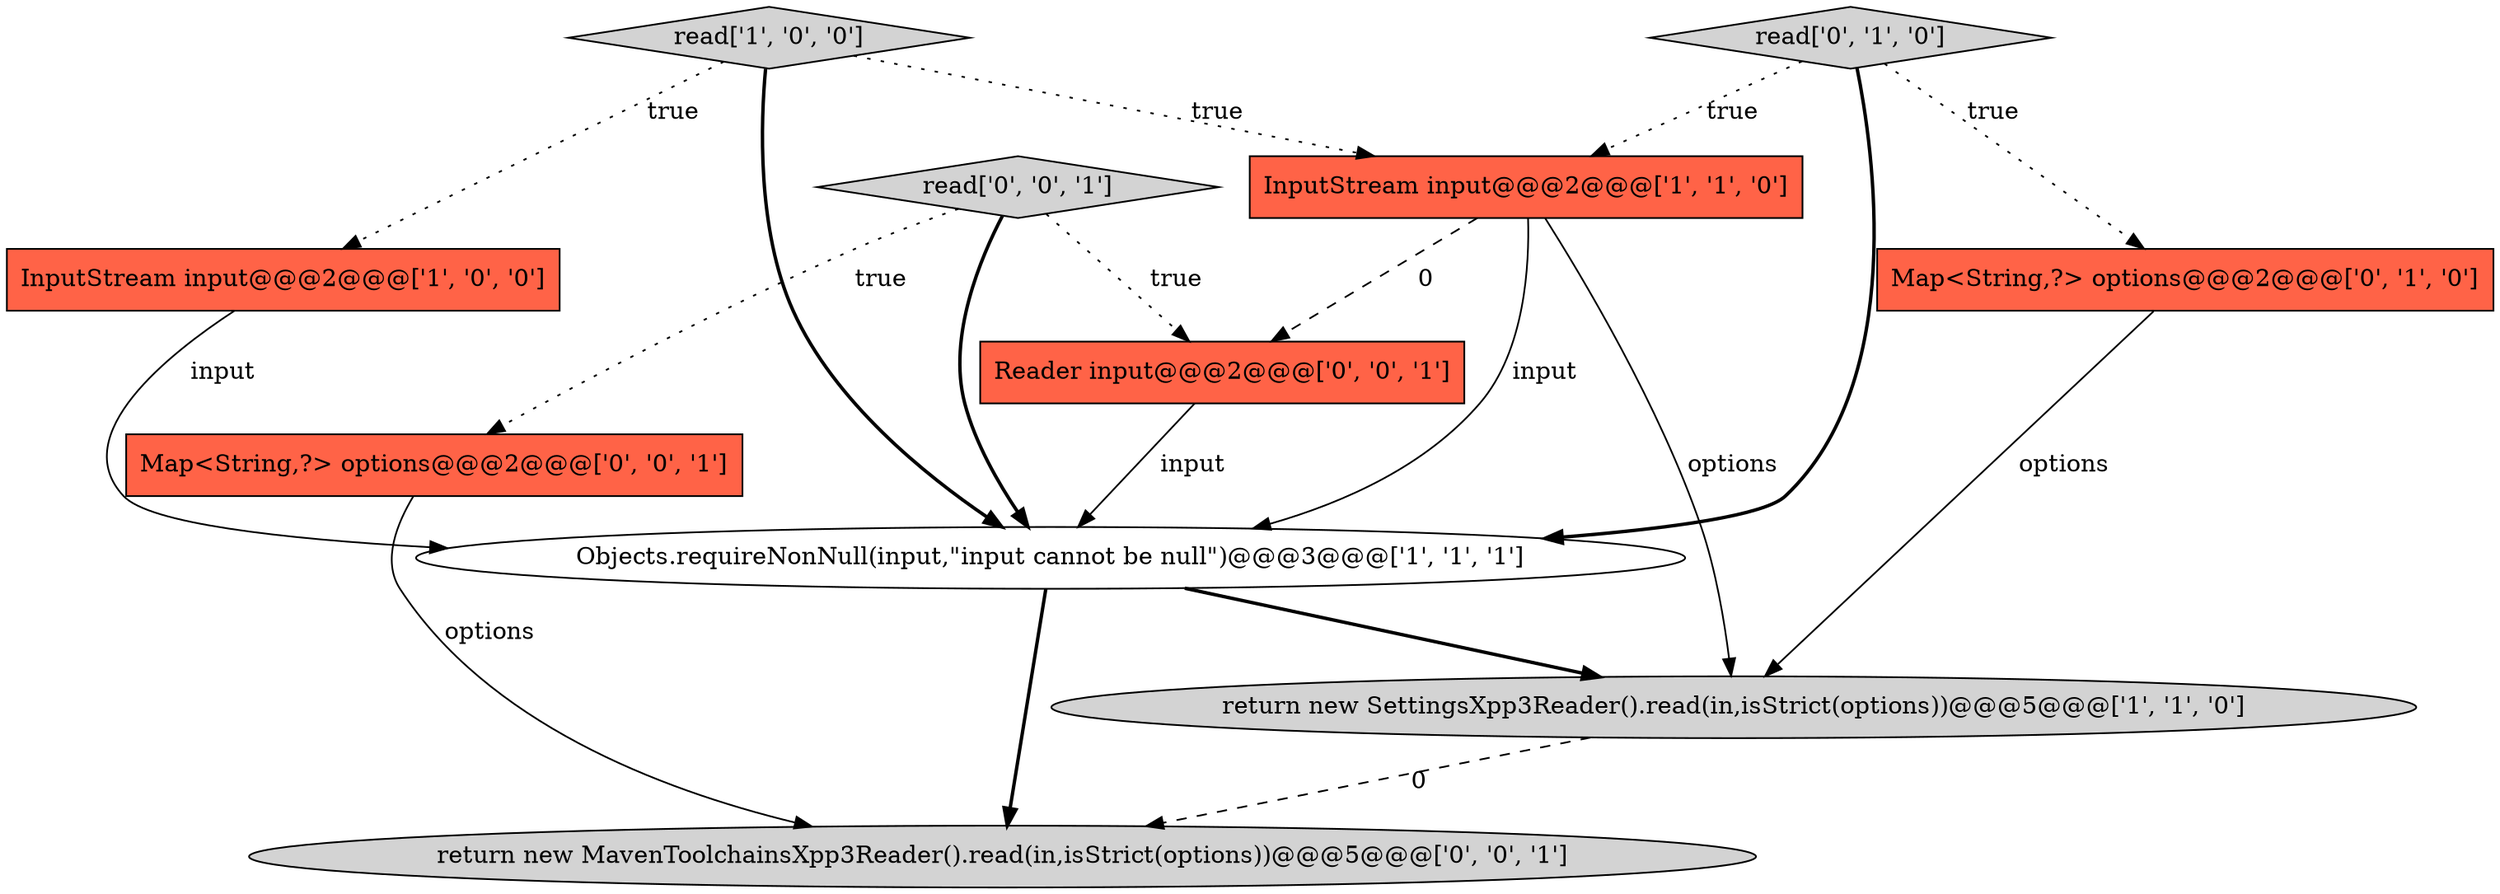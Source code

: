 digraph {
1 [style = filled, label = "Objects.requireNonNull(input,\"input cannot be null\")@@@3@@@['1', '1', '1']", fillcolor = white, shape = ellipse image = "AAA0AAABBB1BBB"];
5 [style = filled, label = "Map<String,?> options@@@2@@@['0', '1', '0']", fillcolor = tomato, shape = box image = "AAA0AAABBB2BBB"];
8 [style = filled, label = "return new MavenToolchainsXpp3Reader().read(in,isStrict(options))@@@5@@@['0', '0', '1']", fillcolor = lightgray, shape = ellipse image = "AAA0AAABBB3BBB"];
2 [style = filled, label = "read['1', '0', '0']", fillcolor = lightgray, shape = diamond image = "AAA0AAABBB1BBB"];
10 [style = filled, label = "read['0', '0', '1']", fillcolor = lightgray, shape = diamond image = "AAA0AAABBB3BBB"];
9 [style = filled, label = "Reader input@@@2@@@['0', '0', '1']", fillcolor = tomato, shape = box image = "AAA0AAABBB3BBB"];
6 [style = filled, label = "read['0', '1', '0']", fillcolor = lightgray, shape = diamond image = "AAA0AAABBB2BBB"];
4 [style = filled, label = "InputStream input@@@2@@@['1', '1', '0']", fillcolor = tomato, shape = box image = "AAA0AAABBB1BBB"];
7 [style = filled, label = "Map<String,?> options@@@2@@@['0', '0', '1']", fillcolor = tomato, shape = box image = "AAA0AAABBB3BBB"];
3 [style = filled, label = "return new SettingsXpp3Reader().read(in,isStrict(options))@@@5@@@['1', '1', '0']", fillcolor = lightgray, shape = ellipse image = "AAA0AAABBB1BBB"];
0 [style = filled, label = "InputStream input@@@2@@@['1', '0', '0']", fillcolor = tomato, shape = box image = "AAA0AAABBB1BBB"];
1->3 [style = bold, label=""];
3->8 [style = dashed, label="0"];
0->1 [style = solid, label="input"];
6->1 [style = bold, label=""];
4->9 [style = dashed, label="0"];
7->8 [style = solid, label="options"];
4->1 [style = solid, label="input"];
4->3 [style = solid, label="options"];
2->0 [style = dotted, label="true"];
1->8 [style = bold, label=""];
5->3 [style = solid, label="options"];
9->1 [style = solid, label="input"];
6->4 [style = dotted, label="true"];
10->1 [style = bold, label=""];
10->9 [style = dotted, label="true"];
2->1 [style = bold, label=""];
10->7 [style = dotted, label="true"];
2->4 [style = dotted, label="true"];
6->5 [style = dotted, label="true"];
}
